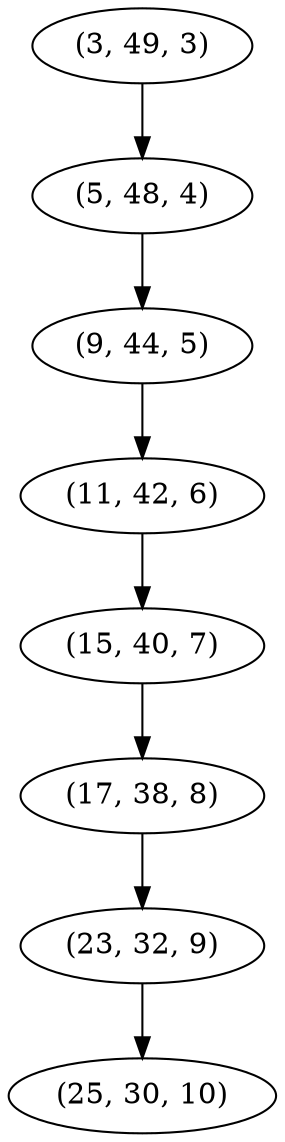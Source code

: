 digraph tree {
    "(3, 49, 3)";
    "(5, 48, 4)";
    "(9, 44, 5)";
    "(11, 42, 6)";
    "(15, 40, 7)";
    "(17, 38, 8)";
    "(23, 32, 9)";
    "(25, 30, 10)";
    "(3, 49, 3)" -> "(5, 48, 4)";
    "(5, 48, 4)" -> "(9, 44, 5)";
    "(9, 44, 5)" -> "(11, 42, 6)";
    "(11, 42, 6)" -> "(15, 40, 7)";
    "(15, 40, 7)" -> "(17, 38, 8)";
    "(17, 38, 8)" -> "(23, 32, 9)";
    "(23, 32, 9)" -> "(25, 30, 10)";
}
